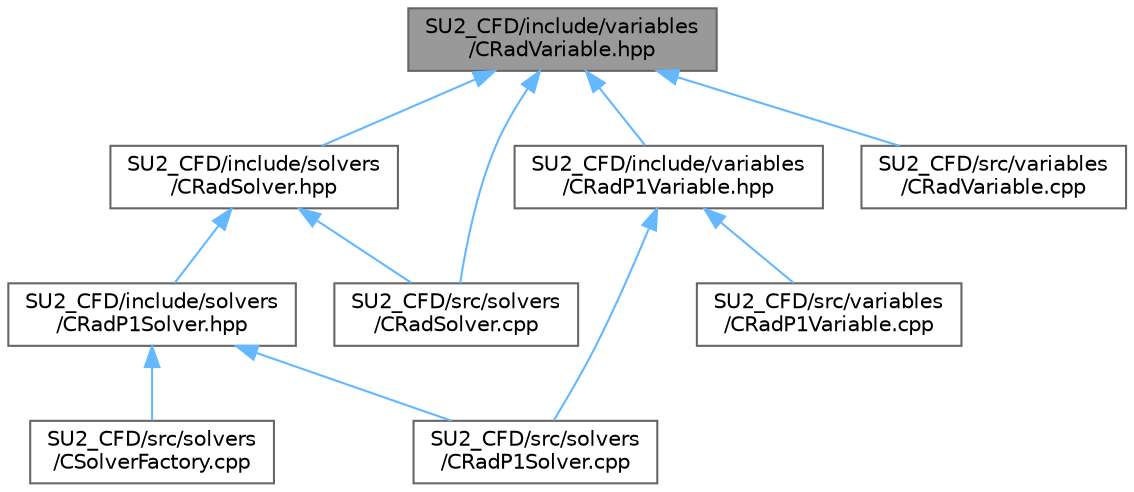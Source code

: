 digraph "SU2_CFD/include/variables/CRadVariable.hpp"
{
 // LATEX_PDF_SIZE
  bgcolor="transparent";
  edge [fontname=Helvetica,fontsize=10,labelfontname=Helvetica,labelfontsize=10];
  node [fontname=Helvetica,fontsize=10,shape=box,height=0.2,width=0.4];
  Node1 [id="Node000001",label="SU2_CFD/include/variables\l/CRadVariable.hpp",height=0.2,width=0.4,color="gray40", fillcolor="grey60", style="filled", fontcolor="black",tooltip="Class for defining the variables of the radiation solver."];
  Node1 -> Node2 [id="edge1_Node000001_Node000002",dir="back",color="steelblue1",style="solid",tooltip=" "];
  Node2 [id="Node000002",label="SU2_CFD/include/solvers\l/CRadSolver.hpp",height=0.2,width=0.4,color="grey40", fillcolor="white", style="filled",URL="$CRadSolver_8hpp.html",tooltip="Declaration and inlines of the class to compute a generic radiation solver."];
  Node2 -> Node3 [id="edge2_Node000002_Node000003",dir="back",color="steelblue1",style="solid",tooltip=" "];
  Node3 [id="Node000003",label="SU2_CFD/include/solvers\l/CRadP1Solver.hpp",height=0.2,width=0.4,color="grey40", fillcolor="white", style="filled",URL="$CRadP1Solver_8hpp.html",tooltip="Declaration and inlines of the class to compute a P1 radiation problem."];
  Node3 -> Node4 [id="edge3_Node000003_Node000004",dir="back",color="steelblue1",style="solid",tooltip=" "];
  Node4 [id="Node000004",label="SU2_CFD/src/solvers\l/CRadP1Solver.cpp",height=0.2,width=0.4,color="grey40", fillcolor="white", style="filled",URL="$CRadP1Solver_8cpp.html",tooltip="Main subroutines for solving P1 radiation problems."];
  Node3 -> Node5 [id="edge4_Node000003_Node000005",dir="back",color="steelblue1",style="solid",tooltip=" "];
  Node5 [id="Node000005",label="SU2_CFD/src/solvers\l/CSolverFactory.cpp",height=0.2,width=0.4,color="grey40", fillcolor="white", style="filled",URL="$CSolverFactory_8cpp.html",tooltip="Main subroutines for CSolverFactoryclass."];
  Node2 -> Node6 [id="edge5_Node000002_Node000006",dir="back",color="steelblue1",style="solid",tooltip=" "];
  Node6 [id="Node000006",label="SU2_CFD/src/solvers\l/CRadSolver.cpp",height=0.2,width=0.4,color="grey40", fillcolor="white", style="filled",URL="$CRadSolver_8cpp.html",tooltip=" "];
  Node1 -> Node7 [id="edge6_Node000001_Node000007",dir="back",color="steelblue1",style="solid",tooltip=" "];
  Node7 [id="Node000007",label="SU2_CFD/include/variables\l/CRadP1Variable.hpp",height=0.2,width=0.4,color="grey40", fillcolor="white", style="filled",URL="$CRadP1Variable_8hpp.html",tooltip="Class for defining the variables of the P1 radiation model."];
  Node7 -> Node4 [id="edge7_Node000007_Node000004",dir="back",color="steelblue1",style="solid",tooltip=" "];
  Node7 -> Node8 [id="edge8_Node000007_Node000008",dir="back",color="steelblue1",style="solid",tooltip=" "];
  Node8 [id="Node000008",label="SU2_CFD/src/variables\l/CRadP1Variable.cpp",height=0.2,width=0.4,color="grey40", fillcolor="white", style="filled",URL="$CRadP1Variable_8cpp.html",tooltip="Definition of the P1 model variables."];
  Node1 -> Node6 [id="edge9_Node000001_Node000006",dir="back",color="steelblue1",style="solid",tooltip=" "];
  Node1 -> Node9 [id="edge10_Node000001_Node000009",dir="back",color="steelblue1",style="solid",tooltip=" "];
  Node9 [id="Node000009",label="SU2_CFD/src/variables\l/CRadVariable.cpp",height=0.2,width=0.4,color="grey40", fillcolor="white", style="filled",URL="$CRadVariable_8cpp.html",tooltip="Definition of the radiation variables."];
}
